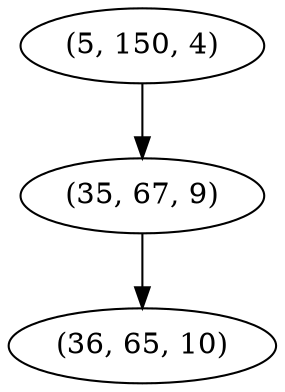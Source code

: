 digraph tree {
    "(5, 150, 4)";
    "(35, 67, 9)";
    "(36, 65, 10)";
    "(5, 150, 4)" -> "(35, 67, 9)";
    "(35, 67, 9)" -> "(36, 65, 10)";
}
